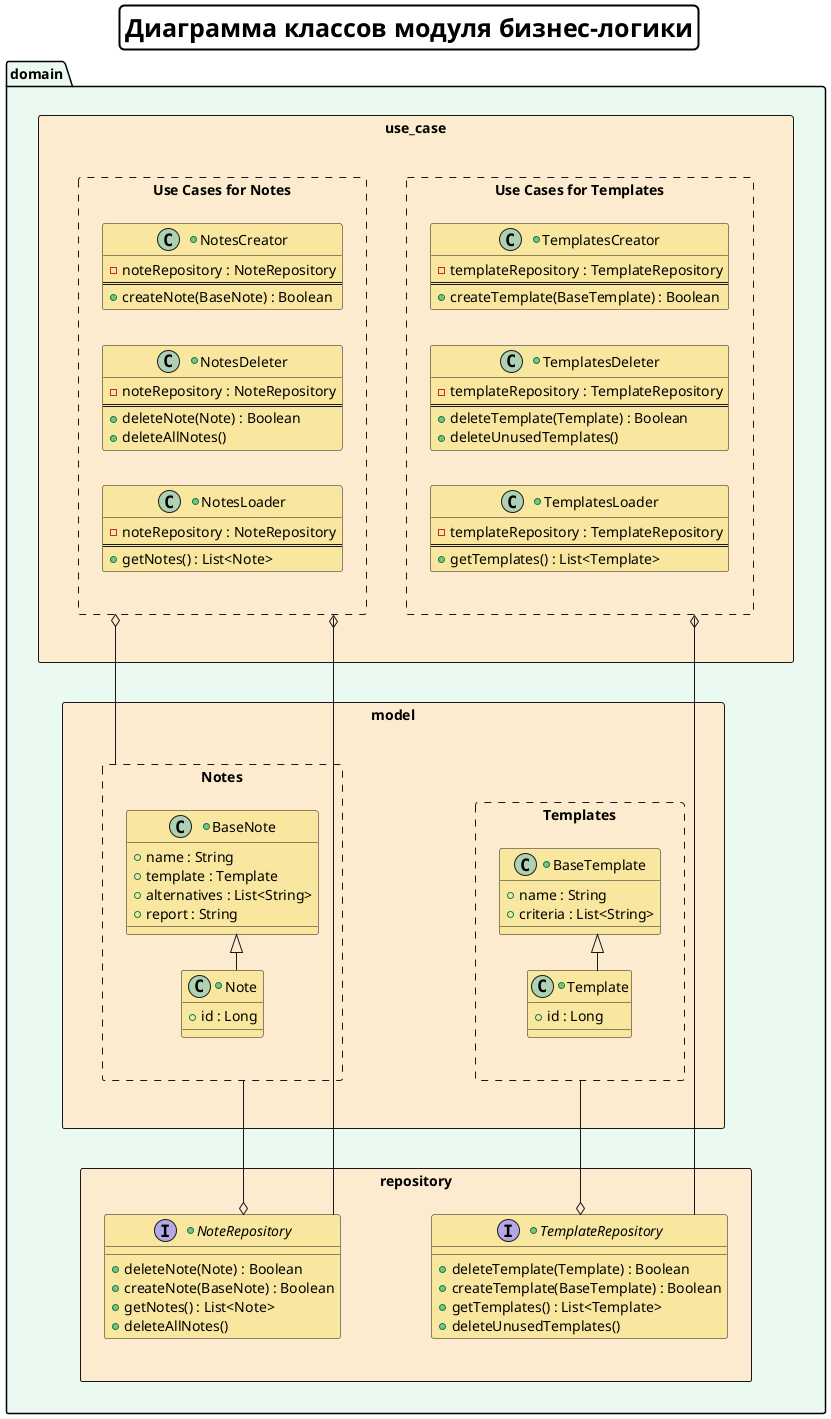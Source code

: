 @startuml

left to right direction
skinparam linetype ortho
skinparam titleBorderRoundCorner 10
skinparam titleBorderThickness 2
skinparam titleBorderColor black
skinparam titleFontSize 25

skinparam PackageBackgroundColor #EAFAF1
skinparam RectangleBackgroundColor #FDEBD0
skinparam ClassBackgroundColor #F9E79F

title Диаграмма классов модуля бизнес-логики

/' Object '/
package domain {
    rectangle use_case {
        rectangle "Use Cases for Notes" #line.dashed {
            +class NotesCreator {
                -noteRepository : NoteRepository
                ==
                +createNote(BaseNote) : Boolean
            }

            +class NotesDeleter {
                -noteRepository : NoteRepository
                ==
                +deleteNote(Note) : Boolean
                +deleteAllNotes()
            }

            +class NotesLoader {
                -noteRepository : NoteRepository
                ==
                +getNotes() : List<Note>
            }
        }


        rectangle "Use Cases for Templates" #line.dashed {
            +class TemplatesCreator {
                -templateRepository : TemplateRepository
                ==
                +createTemplate(BaseTemplate) : Boolean
            }

            +class TemplatesDeleter {
                -templateRepository : TemplateRepository
                ==
                +deleteTemplate(Template) : Boolean
                +deleteUnusedTemplates()
            }

            +class TemplatesLoader {
                -templateRepository : TemplateRepository
                ==
                +getTemplates() : List<Template>
            }
        }
    }


    rectangle model {
        rectangle Notes #line.dashed {
            +class BaseNote {
                +name : String
                +template : Template
                +alternatives : List<String>
                +report : String
            }

            +class Note {
                +id : Long
            }
        }


        rectangle Templates #line.dashed {
            +class Template {
                +id : Long
            }

            +class BaseTemplate {
                +name : String
                +criteria : List<String>
            }
        }
    }


    rectangle repository {
        +interface NoteRepository {
            +deleteNote(Note) : Boolean
            +createNote(BaseNote) : Boolean
            +getNotes() : List<Note>
            +deleteAllNotes()
        }

        +interface TemplateRepository {
            +deleteTemplate(Template) : Boolean
            +createTemplate(BaseTemplate) : Boolean
            +getTemplates() : List<Template>
            +deleteUnusedTemplates()
        }
    }
}

/' use_case position '/
NotesLoader -[hidden]r- NotesDeleter
NotesDeleter -[hidden]r- NotesCreator
TemplatesLoader -[hidden]r- TemplatesDeleter
TemplatesDeleter -[hidden]r- TemplatesCreator
TemplatesDeleter -[hidden]u- NotesDeleter

/' model position '/
Note -[hidden]l- BaseNote
Template -[hidden]r- BaseTemplate
Template -[hidden]u- Note

/' repository position '/
NoteRepository -[hidden]d- TemplateRepository

/' package position '/
use_case -[hidden]r- model
model -[hidden]r- repository

/' Relations '/
Note --|> BaseNote
Template --|> BaseTemplate
Templates --ro TemplateRepository
Notes --ro NoteRepository

NoteRepository --lo "Use Cases for Notes"
TemplateRepository --lo "Use Cases for Templates"
Notes --lo "Use Cases for Notes"

@enduml
